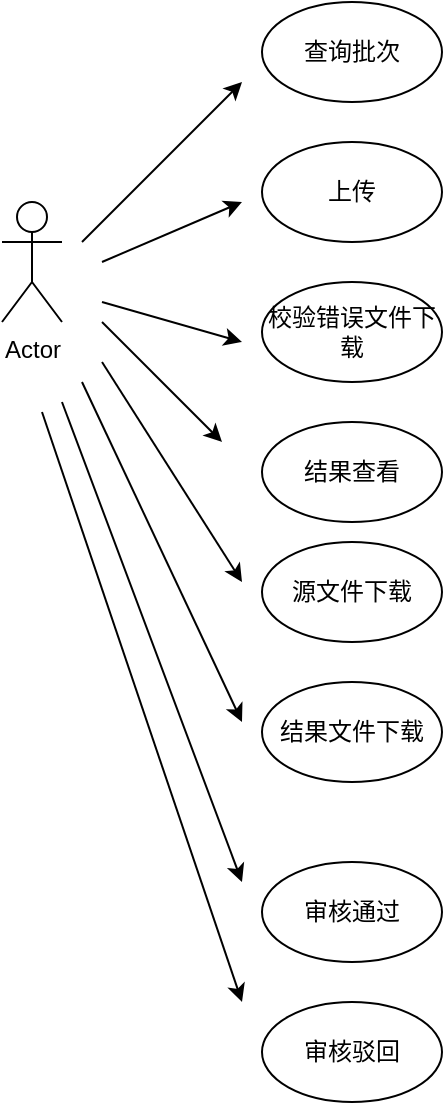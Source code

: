 <mxfile version="13.7.9" type="github"><diagram id="DDLsNvmWFUEk6FLk0mKr" name="第 1 页"><mxGraphModel dx="1351" dy="746" grid="1" gridSize="10" guides="1" tooltips="1" connect="1" arrows="1" fold="1" page="1" pageScale="1" pageWidth="827" pageHeight="1169" math="0" shadow="0"><root><mxCell id="0"/><mxCell id="1" parent="0"/><mxCell id="RdM2i3SlZYC8nxdIS8en-1" value="Actor" style="shape=umlActor;verticalLabelPosition=bottom;verticalAlign=top;html=1;outlineConnect=0;" vertex="1" parent="1"><mxGeometry x="30" y="250" width="30" height="60" as="geometry"/></mxCell><mxCell id="RdM2i3SlZYC8nxdIS8en-2" value="查询批次" style="ellipse;whiteSpace=wrap;html=1;" vertex="1" parent="1"><mxGeometry x="160" y="150" width="90" height="50" as="geometry"/></mxCell><mxCell id="RdM2i3SlZYC8nxdIS8en-7" value="上传" style="ellipse;whiteSpace=wrap;html=1;" vertex="1" parent="1"><mxGeometry x="160" y="220" width="90" height="50" as="geometry"/></mxCell><mxCell id="RdM2i3SlZYC8nxdIS8en-8" value="校验错误文件下载" style="ellipse;whiteSpace=wrap;html=1;" vertex="1" parent="1"><mxGeometry x="160" y="290" width="90" height="50" as="geometry"/></mxCell><mxCell id="RdM2i3SlZYC8nxdIS8en-15" value="" style="endArrow=classic;html=1;" edge="1" parent="1"><mxGeometry width="50" height="50" relative="1" as="geometry"><mxPoint x="70" y="270" as="sourcePoint"/><mxPoint x="150" y="190" as="targetPoint"/></mxGeometry></mxCell><mxCell id="RdM2i3SlZYC8nxdIS8en-16" value="" style="endArrow=classic;html=1;" edge="1" parent="1"><mxGeometry width="50" height="50" relative="1" as="geometry"><mxPoint x="80" y="280" as="sourcePoint"/><mxPoint x="150" y="250" as="targetPoint"/></mxGeometry></mxCell><mxCell id="RdM2i3SlZYC8nxdIS8en-17" value="" style="endArrow=classic;html=1;" edge="1" parent="1"><mxGeometry width="50" height="50" relative="1" as="geometry"><mxPoint x="80" y="300" as="sourcePoint"/><mxPoint x="150" y="320" as="targetPoint"/></mxGeometry></mxCell><mxCell id="RdM2i3SlZYC8nxdIS8en-27" value="结果查看" style="ellipse;whiteSpace=wrap;html=1;" vertex="1" parent="1"><mxGeometry x="160" y="360" width="90" height="50" as="geometry"/></mxCell><mxCell id="RdM2i3SlZYC8nxdIS8en-28" value="" style="endArrow=classic;html=1;" edge="1" parent="1"><mxGeometry width="50" height="50" relative="1" as="geometry"><mxPoint x="80" y="310" as="sourcePoint"/><mxPoint x="140" y="370" as="targetPoint"/></mxGeometry></mxCell><mxCell id="RdM2i3SlZYC8nxdIS8en-29" value="源文件下载" style="ellipse;whiteSpace=wrap;html=1;" vertex="1" parent="1"><mxGeometry x="160" y="420" width="90" height="50" as="geometry"/></mxCell><mxCell id="RdM2i3SlZYC8nxdIS8en-30" value="结果文件下载" style="ellipse;whiteSpace=wrap;html=1;" vertex="1" parent="1"><mxGeometry x="160" y="490" width="90" height="50" as="geometry"/></mxCell><mxCell id="RdM2i3SlZYC8nxdIS8en-31" value="" style="endArrow=classic;html=1;" edge="1" parent="1"><mxGeometry width="50" height="50" relative="1" as="geometry"><mxPoint x="80" y="330" as="sourcePoint"/><mxPoint x="150" y="440" as="targetPoint"/></mxGeometry></mxCell><mxCell id="RdM2i3SlZYC8nxdIS8en-32" value="" style="endArrow=classic;html=1;" edge="1" parent="1"><mxGeometry width="50" height="50" relative="1" as="geometry"><mxPoint x="70" y="340" as="sourcePoint"/><mxPoint x="150" y="510" as="targetPoint"/></mxGeometry></mxCell><mxCell id="RdM2i3SlZYC8nxdIS8en-36" value="审核通过" style="ellipse;whiteSpace=wrap;html=1;" vertex="1" parent="1"><mxGeometry x="160" y="580" width="90" height="50" as="geometry"/></mxCell><mxCell id="RdM2i3SlZYC8nxdIS8en-37" value="审核驳回" style="ellipse;whiteSpace=wrap;html=1;" vertex="1" parent="1"><mxGeometry x="160" y="650" width="90" height="50" as="geometry"/></mxCell><mxCell id="RdM2i3SlZYC8nxdIS8en-38" value="" style="endArrow=classic;html=1;" edge="1" parent="1"><mxGeometry width="50" height="50" relative="1" as="geometry"><mxPoint x="60" y="350" as="sourcePoint"/><mxPoint x="150" y="590" as="targetPoint"/></mxGeometry></mxCell><mxCell id="RdM2i3SlZYC8nxdIS8en-39" value="" style="endArrow=classic;html=1;" edge="1" parent="1"><mxGeometry width="50" height="50" relative="1" as="geometry"><mxPoint x="50" y="355" as="sourcePoint"/><mxPoint x="150" y="650" as="targetPoint"/></mxGeometry></mxCell></root></mxGraphModel></diagram></mxfile>